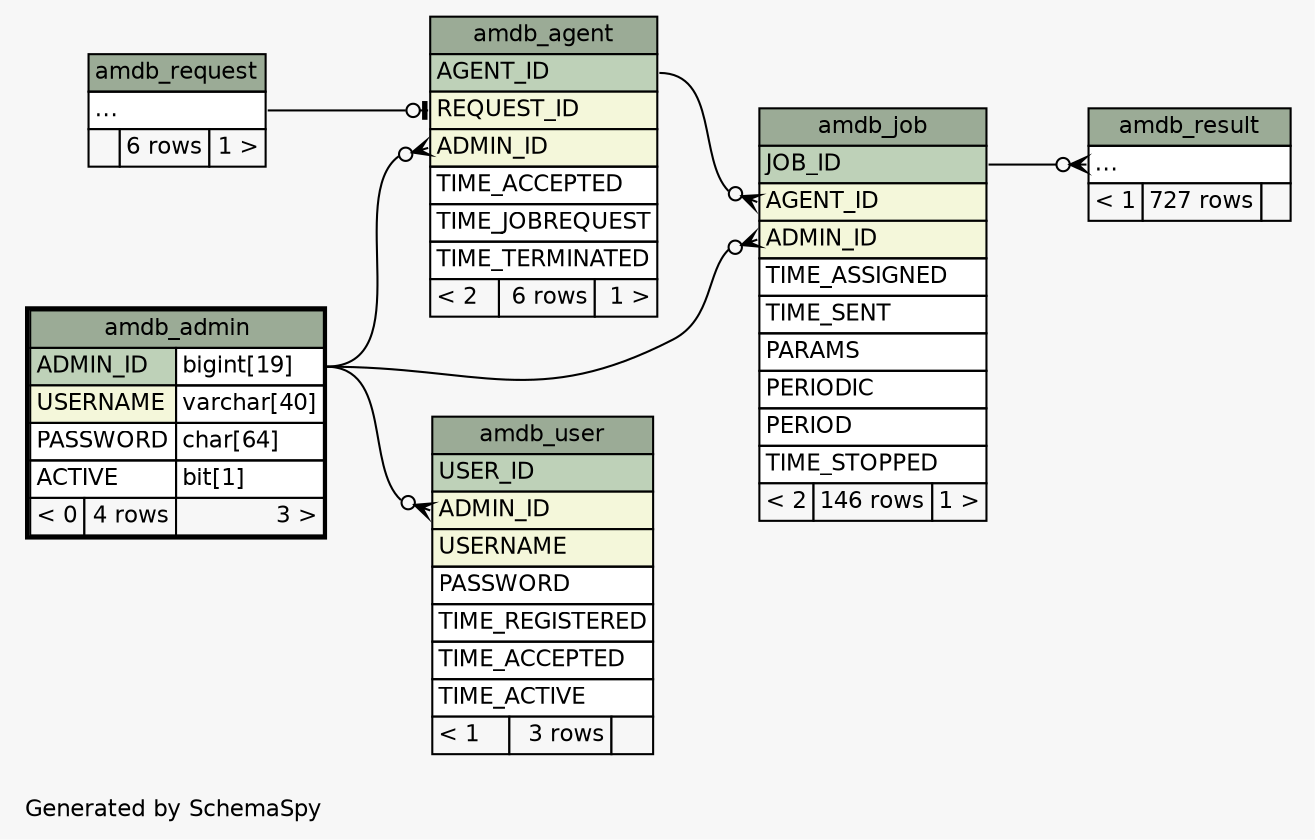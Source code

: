 // dot 2.38.0 on Linux 4.0.5-gentoo
// SchemaSpy rev 590
digraph "twoDegreesRelationshipsDiagram" {
  graph [
    rankdir="RL"
    bgcolor="#f7f7f7"
    label="\nGenerated by SchemaSpy"
    labeljust="l"
    nodesep="0.18"
    ranksep="0.46"
    fontname="Helvetica"
    fontsize="11"
  ];
  node [
    fontname="Helvetica"
    fontsize="11"
    shape="plaintext"
  ];
  edge [
    arrowsize="0.8"
  ];
  "amdb_agent":"ADMIN_ID":w -> "amdb_admin":"ADMIN_ID.type":e [arrowhead=none dir=back arrowtail=crowodot];
  "amdb_agent":"REQUEST_ID":w -> "amdb_request":"elipses":e [arrowhead=none dir=back arrowtail=teeodot];
  "amdb_job":"ADMIN_ID":w -> "amdb_admin":"ADMIN_ID.type":e [arrowhead=none dir=back arrowtail=crowodot];
  "amdb_job":"AGENT_ID":w -> "amdb_agent":"AGENT_ID":e [arrowhead=none dir=back arrowtail=crowodot];
  "amdb_result":"elipses":w -> "amdb_job":"JOB_ID":e [arrowhead=none dir=back arrowtail=crowodot];
  "amdb_user":"ADMIN_ID":w -> "amdb_admin":"ADMIN_ID.type":e [arrowhead=none dir=back arrowtail=crowodot];
  "amdb_admin" [
    label=<
    <TABLE BORDER="2" CELLBORDER="1" CELLSPACING="0" BGCOLOR="#ffffff">
      <TR><TD COLSPAN="3" BGCOLOR="#9bab96" ALIGN="CENTER">amdb_admin</TD></TR>
      <TR><TD PORT="ADMIN_ID" COLSPAN="2" BGCOLOR="#bed1b8" ALIGN="LEFT">ADMIN_ID</TD><TD PORT="ADMIN_ID.type" ALIGN="LEFT">bigint[19]</TD></TR>
      <TR><TD PORT="USERNAME" COLSPAN="2" BGCOLOR="#f4f7da" ALIGN="LEFT">USERNAME</TD><TD PORT="USERNAME.type" ALIGN="LEFT">varchar[40]</TD></TR>
      <TR><TD PORT="PASSWORD" COLSPAN="2" ALIGN="LEFT">PASSWORD</TD><TD PORT="PASSWORD.type" ALIGN="LEFT">char[64]</TD></TR>
      <TR><TD PORT="ACTIVE" COLSPAN="2" ALIGN="LEFT">ACTIVE</TD><TD PORT="ACTIVE.type" ALIGN="LEFT">bit[1]</TD></TR>
      <TR><TD ALIGN="LEFT" BGCOLOR="#f7f7f7">&lt; 0</TD><TD ALIGN="RIGHT" BGCOLOR="#f7f7f7">4 rows</TD><TD ALIGN="RIGHT" BGCOLOR="#f7f7f7">3 &gt;</TD></TR>
    </TABLE>>
    URL="amdb_admin.html"
    tooltip="amdb_admin"
  ];
  "amdb_agent" [
    label=<
    <TABLE BORDER="0" CELLBORDER="1" CELLSPACING="0" BGCOLOR="#ffffff">
      <TR><TD COLSPAN="3" BGCOLOR="#9bab96" ALIGN="CENTER">amdb_agent</TD></TR>
      <TR><TD PORT="AGENT_ID" COLSPAN="3" BGCOLOR="#bed1b8" ALIGN="LEFT">AGENT_ID</TD></TR>
      <TR><TD PORT="REQUEST_ID" COLSPAN="3" BGCOLOR="#f4f7da" ALIGN="LEFT">REQUEST_ID</TD></TR>
      <TR><TD PORT="ADMIN_ID" COLSPAN="3" BGCOLOR="#f4f7da" ALIGN="LEFT">ADMIN_ID</TD></TR>
      <TR><TD PORT="TIME_ACCEPTED" COLSPAN="3" ALIGN="LEFT">TIME_ACCEPTED</TD></TR>
      <TR><TD PORT="TIME_JOBREQUEST" COLSPAN="3" ALIGN="LEFT">TIME_JOBREQUEST</TD></TR>
      <TR><TD PORT="TIME_TERMINATED" COLSPAN="3" ALIGN="LEFT">TIME_TERMINATED</TD></TR>
      <TR><TD ALIGN="LEFT" BGCOLOR="#f7f7f7">&lt; 2</TD><TD ALIGN="RIGHT" BGCOLOR="#f7f7f7">6 rows</TD><TD ALIGN="RIGHT" BGCOLOR="#f7f7f7">1 &gt;</TD></TR>
    </TABLE>>
    URL="amdb_agent.html"
    tooltip="amdb_agent"
  ];
  "amdb_job" [
    label=<
    <TABLE BORDER="0" CELLBORDER="1" CELLSPACING="0" BGCOLOR="#ffffff">
      <TR><TD COLSPAN="3" BGCOLOR="#9bab96" ALIGN="CENTER">amdb_job</TD></TR>
      <TR><TD PORT="JOB_ID" COLSPAN="3" BGCOLOR="#bed1b8" ALIGN="LEFT">JOB_ID</TD></TR>
      <TR><TD PORT="AGENT_ID" COLSPAN="3" BGCOLOR="#f4f7da" ALIGN="LEFT">AGENT_ID</TD></TR>
      <TR><TD PORT="ADMIN_ID" COLSPAN="3" BGCOLOR="#f4f7da" ALIGN="LEFT">ADMIN_ID</TD></TR>
      <TR><TD PORT="TIME_ASSIGNED" COLSPAN="3" ALIGN="LEFT">TIME_ASSIGNED</TD></TR>
      <TR><TD PORT="TIME_SENT" COLSPAN="3" ALIGN="LEFT">TIME_SENT</TD></TR>
      <TR><TD PORT="PARAMS" COLSPAN="3" ALIGN="LEFT">PARAMS</TD></TR>
      <TR><TD PORT="PERIODIC" COLSPAN="3" ALIGN="LEFT">PERIODIC</TD></TR>
      <TR><TD PORT="PERIOD" COLSPAN="3" ALIGN="LEFT">PERIOD</TD></TR>
      <TR><TD PORT="TIME_STOPPED" COLSPAN="3" ALIGN="LEFT">TIME_STOPPED</TD></TR>
      <TR><TD ALIGN="LEFT" BGCOLOR="#f7f7f7">&lt; 2</TD><TD ALIGN="RIGHT" BGCOLOR="#f7f7f7">146 rows</TD><TD ALIGN="RIGHT" BGCOLOR="#f7f7f7">1 &gt;</TD></TR>
    </TABLE>>
    URL="amdb_job.html"
    tooltip="amdb_job"
  ];
  "amdb_request" [
    label=<
    <TABLE BORDER="0" CELLBORDER="1" CELLSPACING="0" BGCOLOR="#ffffff">
      <TR><TD COLSPAN="3" BGCOLOR="#9bab96" ALIGN="CENTER">amdb_request</TD></TR>
      <TR><TD PORT="elipses" COLSPAN="3" ALIGN="LEFT">...</TD></TR>
      <TR><TD ALIGN="LEFT" BGCOLOR="#f7f7f7">  </TD><TD ALIGN="RIGHT" BGCOLOR="#f7f7f7">6 rows</TD><TD ALIGN="RIGHT" BGCOLOR="#f7f7f7">1 &gt;</TD></TR>
    </TABLE>>
    URL="amdb_request.html"
    tooltip="amdb_request"
  ];
  "amdb_result" [
    label=<
    <TABLE BORDER="0" CELLBORDER="1" CELLSPACING="0" BGCOLOR="#ffffff">
      <TR><TD COLSPAN="3" BGCOLOR="#9bab96" ALIGN="CENTER">amdb_result</TD></TR>
      <TR><TD PORT="elipses" COLSPAN="3" ALIGN="LEFT">...</TD></TR>
      <TR><TD ALIGN="LEFT" BGCOLOR="#f7f7f7">&lt; 1</TD><TD ALIGN="RIGHT" BGCOLOR="#f7f7f7">727 rows</TD><TD ALIGN="RIGHT" BGCOLOR="#f7f7f7">  </TD></TR>
    </TABLE>>
    URL="amdb_result.html"
    tooltip="amdb_result"
  ];
  "amdb_user" [
    label=<
    <TABLE BORDER="0" CELLBORDER="1" CELLSPACING="0" BGCOLOR="#ffffff">
      <TR><TD COLSPAN="3" BGCOLOR="#9bab96" ALIGN="CENTER">amdb_user</TD></TR>
      <TR><TD PORT="USER_ID" COLSPAN="3" BGCOLOR="#bed1b8" ALIGN="LEFT">USER_ID</TD></TR>
      <TR><TD PORT="ADMIN_ID" COLSPAN="3" BGCOLOR="#f4f7da" ALIGN="LEFT">ADMIN_ID</TD></TR>
      <TR><TD PORT="USERNAME" COLSPAN="3" BGCOLOR="#f4f7da" ALIGN="LEFT">USERNAME</TD></TR>
      <TR><TD PORT="PASSWORD" COLSPAN="3" ALIGN="LEFT">PASSWORD</TD></TR>
      <TR><TD PORT="TIME_REGISTERED" COLSPAN="3" ALIGN="LEFT">TIME_REGISTERED</TD></TR>
      <TR><TD PORT="TIME_ACCEPTED" COLSPAN="3" ALIGN="LEFT">TIME_ACCEPTED</TD></TR>
      <TR><TD PORT="TIME_ACTIVE" COLSPAN="3" ALIGN="LEFT">TIME_ACTIVE</TD></TR>
      <TR><TD ALIGN="LEFT" BGCOLOR="#f7f7f7">&lt; 1</TD><TD ALIGN="RIGHT" BGCOLOR="#f7f7f7">3 rows</TD><TD ALIGN="RIGHT" BGCOLOR="#f7f7f7">  </TD></TR>
    </TABLE>>
    URL="amdb_user.html"
    tooltip="amdb_user"
  ];
}
